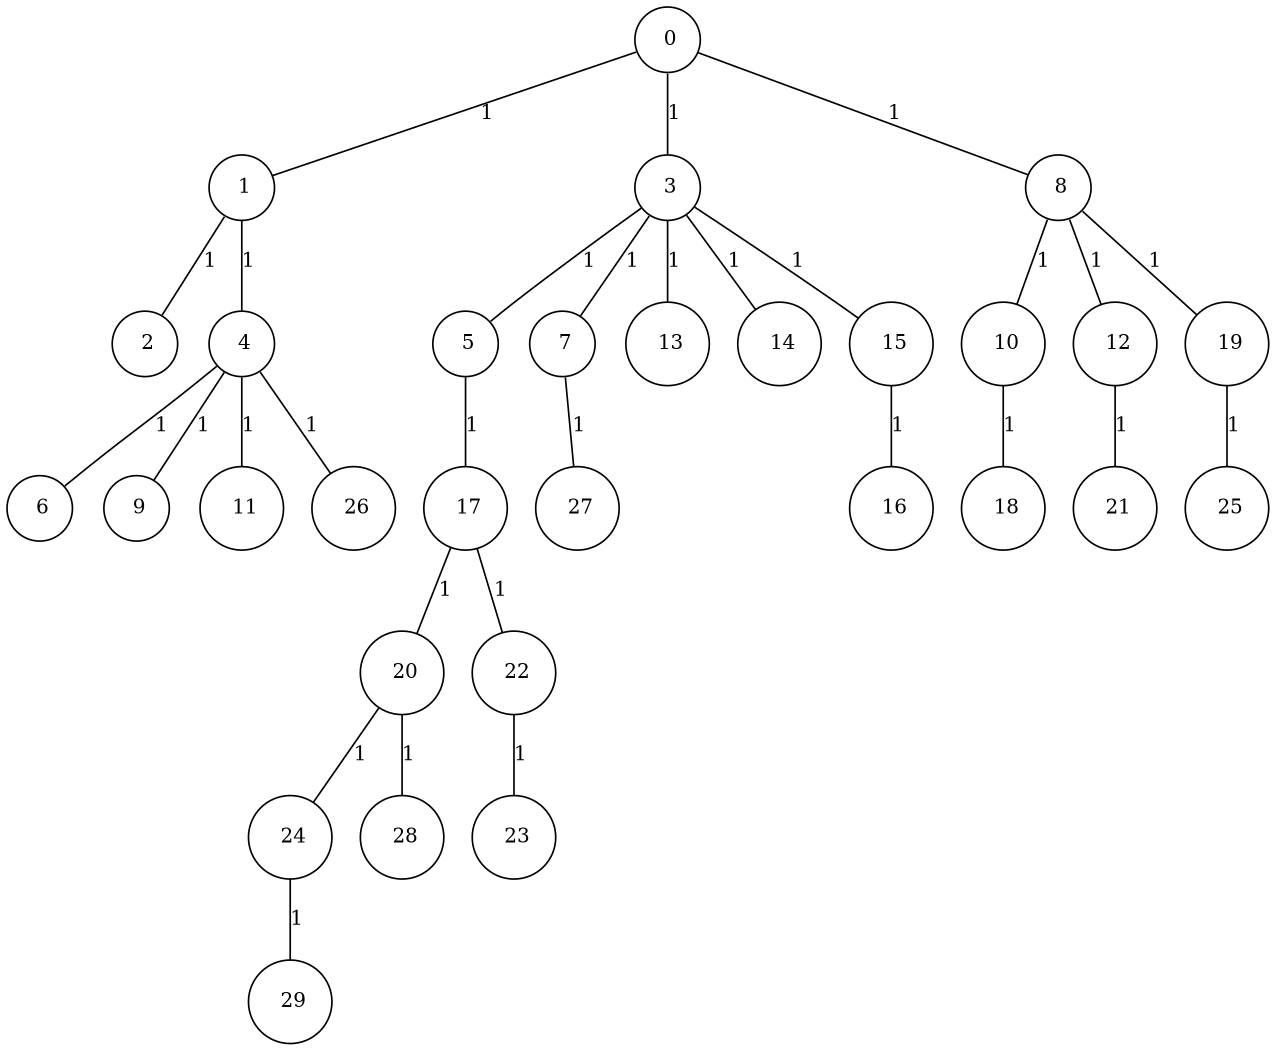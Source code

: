 graph G {
size="8.5,11;"
ratio = "expand;"
fixedsize="true;"
overlap="scale;"
node[shape=circle,width=.12,hight=.12,fontsize=12]
edge[fontsize=12]

0[label=" 0" color=black, pos="2.9842016,1.8629179!"];
1[label=" 1" color=black, pos="0.75959017,1.3338319!"];
2[label=" 2" color=black, pos="0.88059646,1.0601557!"];
3[label=" 3" color=black, pos="1.8621467,1.4174894!"];
4[label=" 4" color=black, pos="1.9367535,1.4895973!"];
5[label=" 5" color=black, pos="2.9162504,2.0443661!"];
6[label=" 6" color=black, pos="0.69934424,2.8228751!"];
7[label=" 7" color=black, pos="2.8480232,2.287181!"];
8[label=" 8" color=black, pos="2.6504211,2.7842945!"];
9[label=" 9" color=black, pos="1.1043309,0.84795291!"];
10[label=" 10" color=black, pos="2.2964403,0.25253469!"];
11[label=" 11" color=black, pos="1.164692,0.82705562!"];
12[label=" 12" color=black, pos="0.31819082,2.9310142!"];
13[label=" 13" color=black, pos="0.89661844,2.1539228!"];
14[label=" 14" color=black, pos="2.1658818,0.45544161!"];
15[label=" 15" color=black, pos="0.44712263,1.8461297!"];
16[label=" 16" color=black, pos="2.8927214,1.507555!"];
17[label=" 17" color=black, pos="2.7485507,0.98197977!"];
18[label=" 18" color=black, pos="0.2636165,1.203578!"];
19[label=" 19" color=black, pos="2.9045385,1.529754!"];
20[label=" 20" color=black, pos="1.3472866,2.4571706!"];
21[label=" 21" color=black, pos="0.43614859,0.83986775!"];
22[label=" 22" color=black, pos="0.58789121,1.6159353!"];
23[label=" 23" color=black, pos="1.037932,1.1325576!"];
24[label=" 24" color=black, pos="0.092489274,2.9277058!"];
25[label=" 25" color=black, pos="1.9956205,1.886031!"];
26[label=" 26" color=black, pos="0.14419999,2.6875455!"];
27[label=" 27" color=black, pos="2.1202427,2.2714679!"];
28[label=" 28" color=black, pos="1.6780678,1.7114344!"];
29[label=" 29" color=black, pos="1.3397319,2.7162468!"];
0--1[label="1"]
0--3[label="1"]
0--8[label="1"]
1--2[label="1"]
1--4[label="1"]
3--5[label="1"]
3--7[label="1"]
3--13[label="1"]
3--14[label="1"]
3--15[label="1"]
4--6[label="1"]
4--9[label="1"]
4--11[label="1"]
4--26[label="1"]
5--17[label="1"]
7--27[label="1"]
8--10[label="1"]
8--12[label="1"]
8--19[label="1"]
10--18[label="1"]
12--21[label="1"]
15--16[label="1"]
17--20[label="1"]
17--22[label="1"]
19--25[label="1"]
20--24[label="1"]
20--28[label="1"]
22--23[label="1"]
24--29[label="1"]

}
